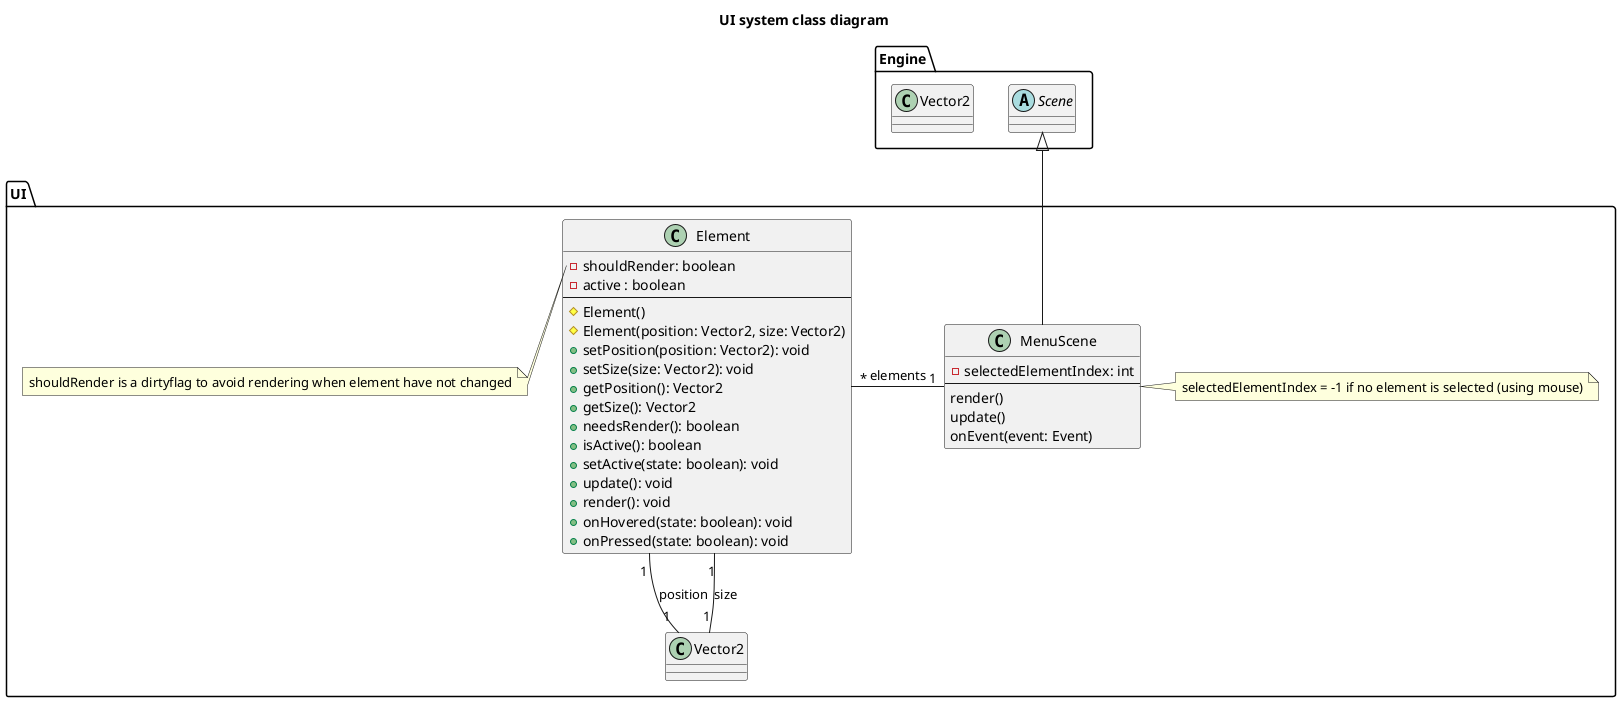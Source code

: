 @startuml
title UI system class diagram

package UI {
    class Element {
        - shouldRender: boolean
        - active : boolean
        ---
        # Element()
        # Element(position: Vector2, size: Vector2)
        + setPosition(position: Vector2): void
        + setSize(size: Vector2): void
        + getPosition(): Vector2
        + getSize(): Vector2
        + needsRender(): boolean
        + isActive(): boolean
        + setActive(state: boolean): void
        + update(): void
        + render(): void
        + onHovered(state: boolean): void
        + onPressed(state: boolean): void
    }
    note left of Element::shouldRender
        shouldRender is a dirtyflag to avoid rendering when element have not changed
    end note
    Element "1" -- "1" Vector2: position
    Element "1" -- "1" Vector2: size

    class MenuScene {
        - selectedElementIndex: int
        ---
        render()
        update()
        onEvent(event: Event)
    }
    note right: selectedElementIndex = -1 if no element is selected (using mouse)
}

package Engine {
    abstract Scene
    class Vector2
}

MenuScene -up-|> Scene
Element "*" -right- "1" MenuScene: elements

@enduml